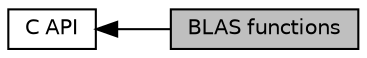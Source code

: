 digraph "BLAS functions"
{
  edge [fontname="Helvetica",fontsize="10",labelfontname="Helvetica",labelfontsize="10"];
  node [fontname="Helvetica",fontsize="10",shape=record];
  rankdir=LR;
  Node1 [label="C API",height=0.2,width=0.4,color="black", fillcolor="white", style="filled",URL="$group__c__api.html"];
  Node0 [label="BLAS functions",height=0.2,width=0.4,color="black", fillcolor="grey75", style="filled", fontcolor="black"];
  Node1->Node0 [shape=plaintext, dir="back", style="solid"];
}
